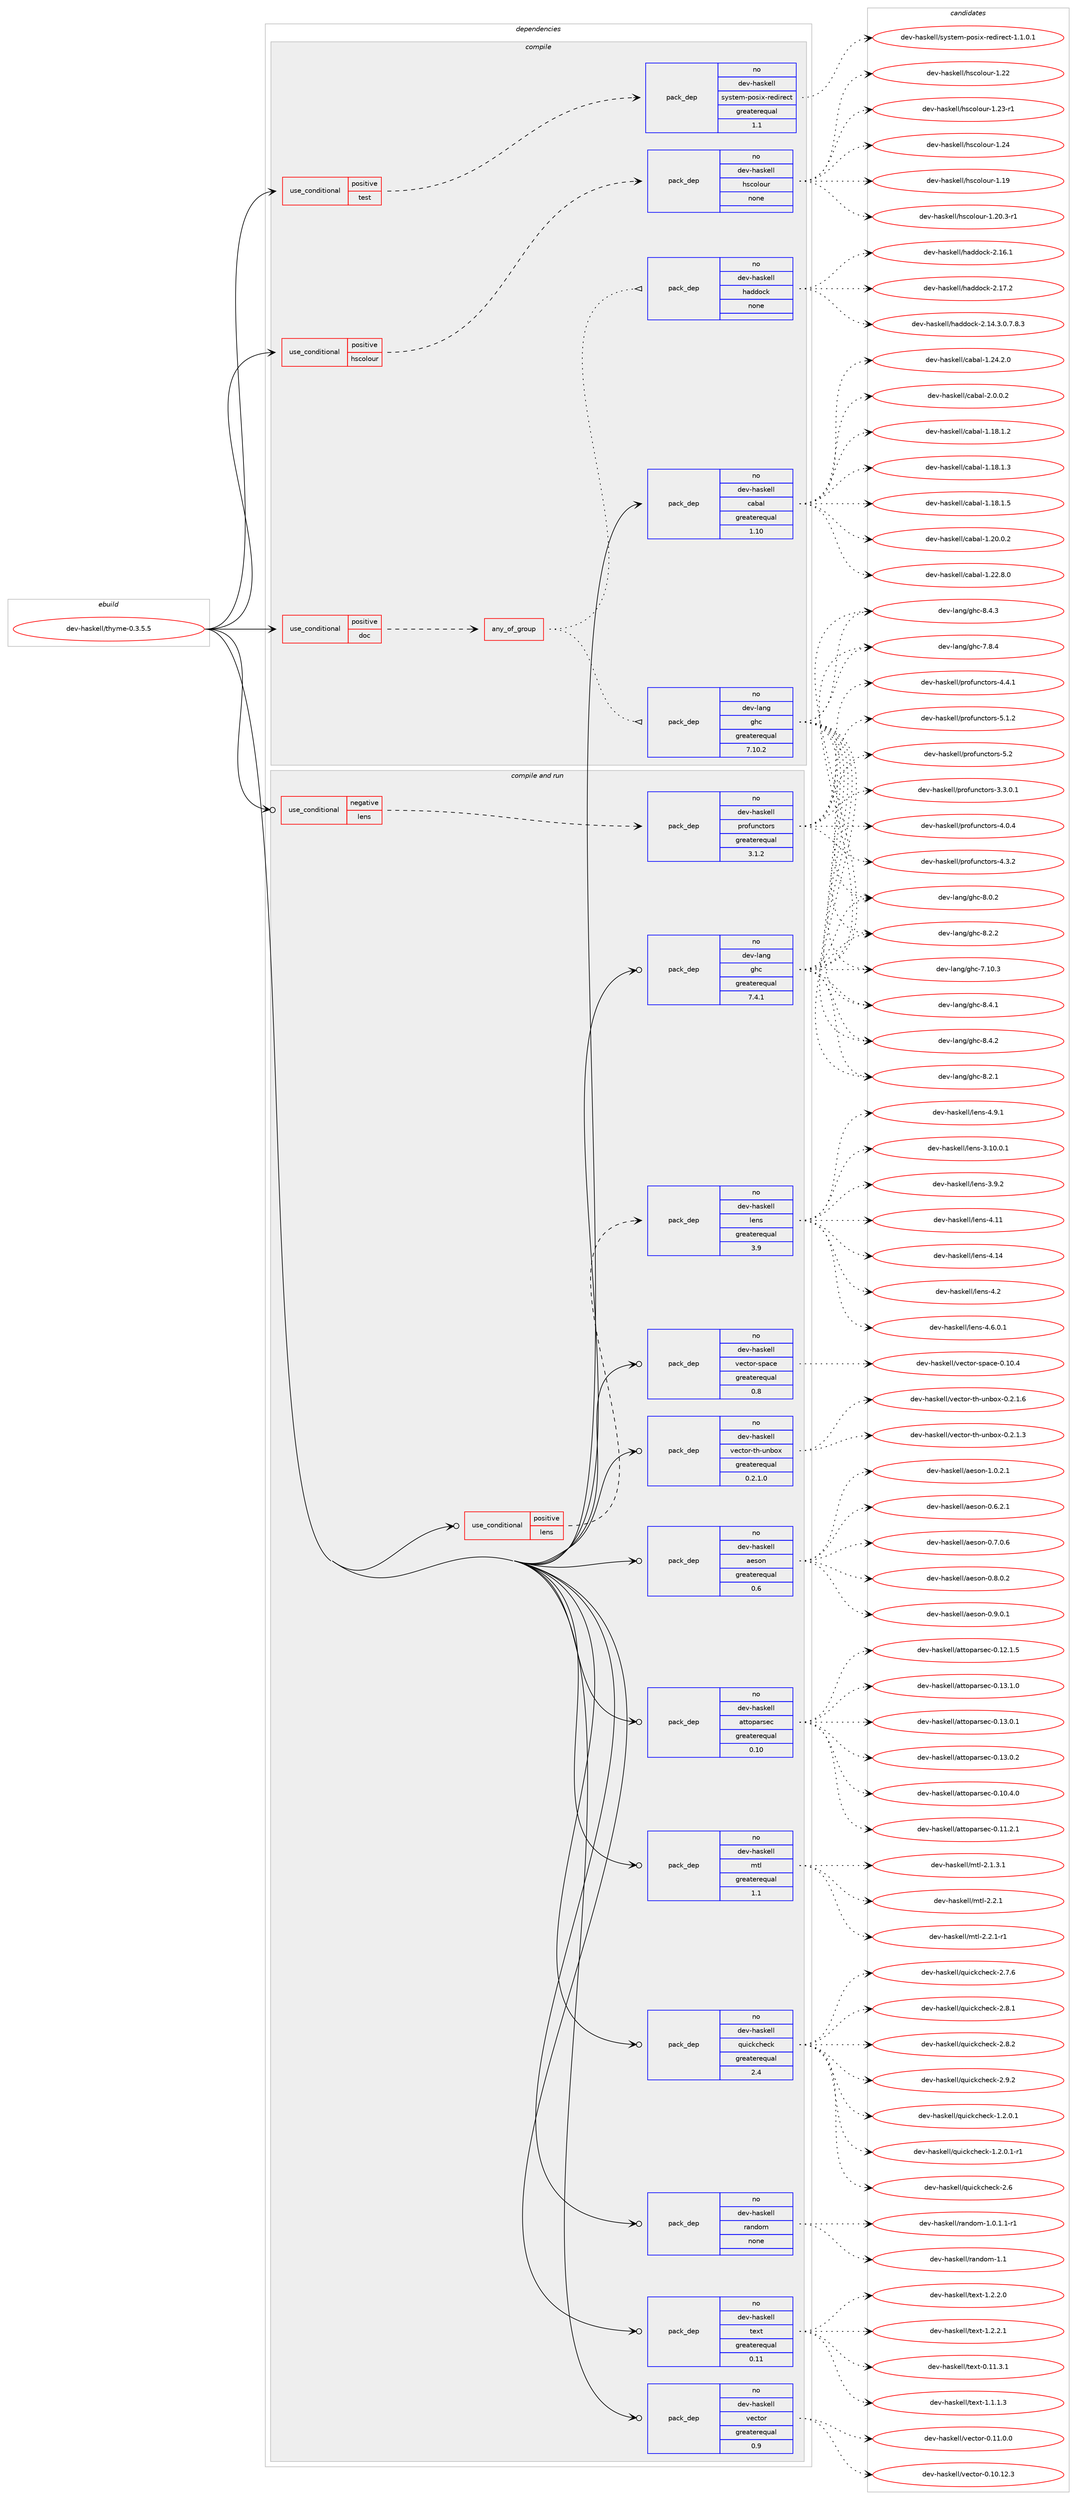 digraph prolog {

# *************
# Graph options
# *************

newrank=true;
concentrate=true;
compound=true;
graph [rankdir=LR,fontname=Helvetica,fontsize=10,ranksep=1.5];#, ranksep=2.5, nodesep=0.2];
edge  [arrowhead=vee];
node  [fontname=Helvetica,fontsize=10];

# **********
# The ebuild
# **********

subgraph cluster_leftcol {
color=gray;
rank=same;
label=<<i>ebuild</i>>;
id [label="dev-haskell/thyme-0.3.5.5", color=red, width=4, href="../dev-haskell/thyme-0.3.5.5.svg"];
}

# ****************
# The dependencies
# ****************

subgraph cluster_midcol {
color=gray;
label=<<i>dependencies</i>>;
subgraph cluster_compile {
fillcolor="#eeeeee";
style=filled;
label=<<i>compile</i>>;
subgraph cond361807 {
dependency1346161 [label=<<TABLE BORDER="0" CELLBORDER="1" CELLSPACING="0" CELLPADDING="4"><TR><TD ROWSPAN="3" CELLPADDING="10">use_conditional</TD></TR><TR><TD>positive</TD></TR><TR><TD>doc</TD></TR></TABLE>>, shape=none, color=red];
subgraph any21678 {
dependency1346162 [label=<<TABLE BORDER="0" CELLBORDER="1" CELLSPACING="0" CELLPADDING="4"><TR><TD CELLPADDING="10">any_of_group</TD></TR></TABLE>>, shape=none, color=red];subgraph pack962124 {
dependency1346163 [label=<<TABLE BORDER="0" CELLBORDER="1" CELLSPACING="0" CELLPADDING="4" WIDTH="220"><TR><TD ROWSPAN="6" CELLPADDING="30">pack_dep</TD></TR><TR><TD WIDTH="110">no</TD></TR><TR><TD>dev-haskell</TD></TR><TR><TD>haddock</TD></TR><TR><TD>none</TD></TR><TR><TD></TD></TR></TABLE>>, shape=none, color=blue];
}
dependency1346162:e -> dependency1346163:w [weight=20,style="dotted",arrowhead="oinv"];
subgraph pack962125 {
dependency1346164 [label=<<TABLE BORDER="0" CELLBORDER="1" CELLSPACING="0" CELLPADDING="4" WIDTH="220"><TR><TD ROWSPAN="6" CELLPADDING="30">pack_dep</TD></TR><TR><TD WIDTH="110">no</TD></TR><TR><TD>dev-lang</TD></TR><TR><TD>ghc</TD></TR><TR><TD>greaterequal</TD></TR><TR><TD>7.10.2</TD></TR></TABLE>>, shape=none, color=blue];
}
dependency1346162:e -> dependency1346164:w [weight=20,style="dotted",arrowhead="oinv"];
}
dependency1346161:e -> dependency1346162:w [weight=20,style="dashed",arrowhead="vee"];
}
id:e -> dependency1346161:w [weight=20,style="solid",arrowhead="vee"];
subgraph cond361808 {
dependency1346165 [label=<<TABLE BORDER="0" CELLBORDER="1" CELLSPACING="0" CELLPADDING="4"><TR><TD ROWSPAN="3" CELLPADDING="10">use_conditional</TD></TR><TR><TD>positive</TD></TR><TR><TD>hscolour</TD></TR></TABLE>>, shape=none, color=red];
subgraph pack962126 {
dependency1346166 [label=<<TABLE BORDER="0" CELLBORDER="1" CELLSPACING="0" CELLPADDING="4" WIDTH="220"><TR><TD ROWSPAN="6" CELLPADDING="30">pack_dep</TD></TR><TR><TD WIDTH="110">no</TD></TR><TR><TD>dev-haskell</TD></TR><TR><TD>hscolour</TD></TR><TR><TD>none</TD></TR><TR><TD></TD></TR></TABLE>>, shape=none, color=blue];
}
dependency1346165:e -> dependency1346166:w [weight=20,style="dashed",arrowhead="vee"];
}
id:e -> dependency1346165:w [weight=20,style="solid",arrowhead="vee"];
subgraph cond361809 {
dependency1346167 [label=<<TABLE BORDER="0" CELLBORDER="1" CELLSPACING="0" CELLPADDING="4"><TR><TD ROWSPAN="3" CELLPADDING="10">use_conditional</TD></TR><TR><TD>positive</TD></TR><TR><TD>test</TD></TR></TABLE>>, shape=none, color=red];
subgraph pack962127 {
dependency1346168 [label=<<TABLE BORDER="0" CELLBORDER="1" CELLSPACING="0" CELLPADDING="4" WIDTH="220"><TR><TD ROWSPAN="6" CELLPADDING="30">pack_dep</TD></TR><TR><TD WIDTH="110">no</TD></TR><TR><TD>dev-haskell</TD></TR><TR><TD>system-posix-redirect</TD></TR><TR><TD>greaterequal</TD></TR><TR><TD>1.1</TD></TR></TABLE>>, shape=none, color=blue];
}
dependency1346167:e -> dependency1346168:w [weight=20,style="dashed",arrowhead="vee"];
}
id:e -> dependency1346167:w [weight=20,style="solid",arrowhead="vee"];
subgraph pack962128 {
dependency1346169 [label=<<TABLE BORDER="0" CELLBORDER="1" CELLSPACING="0" CELLPADDING="4" WIDTH="220"><TR><TD ROWSPAN="6" CELLPADDING="30">pack_dep</TD></TR><TR><TD WIDTH="110">no</TD></TR><TR><TD>dev-haskell</TD></TR><TR><TD>cabal</TD></TR><TR><TD>greaterequal</TD></TR><TR><TD>1.10</TD></TR></TABLE>>, shape=none, color=blue];
}
id:e -> dependency1346169:w [weight=20,style="solid",arrowhead="vee"];
}
subgraph cluster_compileandrun {
fillcolor="#eeeeee";
style=filled;
label=<<i>compile and run</i>>;
subgraph cond361810 {
dependency1346170 [label=<<TABLE BORDER="0" CELLBORDER="1" CELLSPACING="0" CELLPADDING="4"><TR><TD ROWSPAN="3" CELLPADDING="10">use_conditional</TD></TR><TR><TD>negative</TD></TR><TR><TD>lens</TD></TR></TABLE>>, shape=none, color=red];
subgraph pack962129 {
dependency1346171 [label=<<TABLE BORDER="0" CELLBORDER="1" CELLSPACING="0" CELLPADDING="4" WIDTH="220"><TR><TD ROWSPAN="6" CELLPADDING="30">pack_dep</TD></TR><TR><TD WIDTH="110">no</TD></TR><TR><TD>dev-haskell</TD></TR><TR><TD>profunctors</TD></TR><TR><TD>greaterequal</TD></TR><TR><TD>3.1.2</TD></TR></TABLE>>, shape=none, color=blue];
}
dependency1346170:e -> dependency1346171:w [weight=20,style="dashed",arrowhead="vee"];
}
id:e -> dependency1346170:w [weight=20,style="solid",arrowhead="odotvee"];
subgraph cond361811 {
dependency1346172 [label=<<TABLE BORDER="0" CELLBORDER="1" CELLSPACING="0" CELLPADDING="4"><TR><TD ROWSPAN="3" CELLPADDING="10">use_conditional</TD></TR><TR><TD>positive</TD></TR><TR><TD>lens</TD></TR></TABLE>>, shape=none, color=red];
subgraph pack962130 {
dependency1346173 [label=<<TABLE BORDER="0" CELLBORDER="1" CELLSPACING="0" CELLPADDING="4" WIDTH="220"><TR><TD ROWSPAN="6" CELLPADDING="30">pack_dep</TD></TR><TR><TD WIDTH="110">no</TD></TR><TR><TD>dev-haskell</TD></TR><TR><TD>lens</TD></TR><TR><TD>greaterequal</TD></TR><TR><TD>3.9</TD></TR></TABLE>>, shape=none, color=blue];
}
dependency1346172:e -> dependency1346173:w [weight=20,style="dashed",arrowhead="vee"];
}
id:e -> dependency1346172:w [weight=20,style="solid",arrowhead="odotvee"];
subgraph pack962131 {
dependency1346174 [label=<<TABLE BORDER="0" CELLBORDER="1" CELLSPACING="0" CELLPADDING="4" WIDTH="220"><TR><TD ROWSPAN="6" CELLPADDING="30">pack_dep</TD></TR><TR><TD WIDTH="110">no</TD></TR><TR><TD>dev-haskell</TD></TR><TR><TD>aeson</TD></TR><TR><TD>greaterequal</TD></TR><TR><TD>0.6</TD></TR></TABLE>>, shape=none, color=blue];
}
id:e -> dependency1346174:w [weight=20,style="solid",arrowhead="odotvee"];
subgraph pack962132 {
dependency1346175 [label=<<TABLE BORDER="0" CELLBORDER="1" CELLSPACING="0" CELLPADDING="4" WIDTH="220"><TR><TD ROWSPAN="6" CELLPADDING="30">pack_dep</TD></TR><TR><TD WIDTH="110">no</TD></TR><TR><TD>dev-haskell</TD></TR><TR><TD>attoparsec</TD></TR><TR><TD>greaterequal</TD></TR><TR><TD>0.10</TD></TR></TABLE>>, shape=none, color=blue];
}
id:e -> dependency1346175:w [weight=20,style="solid",arrowhead="odotvee"];
subgraph pack962133 {
dependency1346176 [label=<<TABLE BORDER="0" CELLBORDER="1" CELLSPACING="0" CELLPADDING="4" WIDTH="220"><TR><TD ROWSPAN="6" CELLPADDING="30">pack_dep</TD></TR><TR><TD WIDTH="110">no</TD></TR><TR><TD>dev-haskell</TD></TR><TR><TD>mtl</TD></TR><TR><TD>greaterequal</TD></TR><TR><TD>1.1</TD></TR></TABLE>>, shape=none, color=blue];
}
id:e -> dependency1346176:w [weight=20,style="solid",arrowhead="odotvee"];
subgraph pack962134 {
dependency1346177 [label=<<TABLE BORDER="0" CELLBORDER="1" CELLSPACING="0" CELLPADDING="4" WIDTH="220"><TR><TD ROWSPAN="6" CELLPADDING="30">pack_dep</TD></TR><TR><TD WIDTH="110">no</TD></TR><TR><TD>dev-haskell</TD></TR><TR><TD>quickcheck</TD></TR><TR><TD>greaterequal</TD></TR><TR><TD>2.4</TD></TR></TABLE>>, shape=none, color=blue];
}
id:e -> dependency1346177:w [weight=20,style="solid",arrowhead="odotvee"];
subgraph pack962135 {
dependency1346178 [label=<<TABLE BORDER="0" CELLBORDER="1" CELLSPACING="0" CELLPADDING="4" WIDTH="220"><TR><TD ROWSPAN="6" CELLPADDING="30">pack_dep</TD></TR><TR><TD WIDTH="110">no</TD></TR><TR><TD>dev-haskell</TD></TR><TR><TD>random</TD></TR><TR><TD>none</TD></TR><TR><TD></TD></TR></TABLE>>, shape=none, color=blue];
}
id:e -> dependency1346178:w [weight=20,style="solid",arrowhead="odotvee"];
subgraph pack962136 {
dependency1346179 [label=<<TABLE BORDER="0" CELLBORDER="1" CELLSPACING="0" CELLPADDING="4" WIDTH="220"><TR><TD ROWSPAN="6" CELLPADDING="30">pack_dep</TD></TR><TR><TD WIDTH="110">no</TD></TR><TR><TD>dev-haskell</TD></TR><TR><TD>text</TD></TR><TR><TD>greaterequal</TD></TR><TR><TD>0.11</TD></TR></TABLE>>, shape=none, color=blue];
}
id:e -> dependency1346179:w [weight=20,style="solid",arrowhead="odotvee"];
subgraph pack962137 {
dependency1346180 [label=<<TABLE BORDER="0" CELLBORDER="1" CELLSPACING="0" CELLPADDING="4" WIDTH="220"><TR><TD ROWSPAN="6" CELLPADDING="30">pack_dep</TD></TR><TR><TD WIDTH="110">no</TD></TR><TR><TD>dev-haskell</TD></TR><TR><TD>vector</TD></TR><TR><TD>greaterequal</TD></TR><TR><TD>0.9</TD></TR></TABLE>>, shape=none, color=blue];
}
id:e -> dependency1346180:w [weight=20,style="solid",arrowhead="odotvee"];
subgraph pack962138 {
dependency1346181 [label=<<TABLE BORDER="0" CELLBORDER="1" CELLSPACING="0" CELLPADDING="4" WIDTH="220"><TR><TD ROWSPAN="6" CELLPADDING="30">pack_dep</TD></TR><TR><TD WIDTH="110">no</TD></TR><TR><TD>dev-haskell</TD></TR><TR><TD>vector-space</TD></TR><TR><TD>greaterequal</TD></TR><TR><TD>0.8</TD></TR></TABLE>>, shape=none, color=blue];
}
id:e -> dependency1346181:w [weight=20,style="solid",arrowhead="odotvee"];
subgraph pack962139 {
dependency1346182 [label=<<TABLE BORDER="0" CELLBORDER="1" CELLSPACING="0" CELLPADDING="4" WIDTH="220"><TR><TD ROWSPAN="6" CELLPADDING="30">pack_dep</TD></TR><TR><TD WIDTH="110">no</TD></TR><TR><TD>dev-haskell</TD></TR><TR><TD>vector-th-unbox</TD></TR><TR><TD>greaterequal</TD></TR><TR><TD>0.2.1.0</TD></TR></TABLE>>, shape=none, color=blue];
}
id:e -> dependency1346182:w [weight=20,style="solid",arrowhead="odotvee"];
subgraph pack962140 {
dependency1346183 [label=<<TABLE BORDER="0" CELLBORDER="1" CELLSPACING="0" CELLPADDING="4" WIDTH="220"><TR><TD ROWSPAN="6" CELLPADDING="30">pack_dep</TD></TR><TR><TD WIDTH="110">no</TD></TR><TR><TD>dev-lang</TD></TR><TR><TD>ghc</TD></TR><TR><TD>greaterequal</TD></TR><TR><TD>7.4.1</TD></TR></TABLE>>, shape=none, color=blue];
}
id:e -> dependency1346183:w [weight=20,style="solid",arrowhead="odotvee"];
}
subgraph cluster_run {
fillcolor="#eeeeee";
style=filled;
label=<<i>run</i>>;
}
}

# **************
# The candidates
# **************

subgraph cluster_choices {
rank=same;
color=gray;
label=<<i>candidates</i>>;

subgraph choice962124 {
color=black;
nodesep=1;
choice1001011184510497115107101108108471049710010011199107455046495246514648465546564651 [label="dev-haskell/haddock-2.14.3.0.7.8.3", color=red, width=4,href="../dev-haskell/haddock-2.14.3.0.7.8.3.svg"];
choice100101118451049711510710110810847104971001001119910745504649544649 [label="dev-haskell/haddock-2.16.1", color=red, width=4,href="../dev-haskell/haddock-2.16.1.svg"];
choice100101118451049711510710110810847104971001001119910745504649554650 [label="dev-haskell/haddock-2.17.2", color=red, width=4,href="../dev-haskell/haddock-2.17.2.svg"];
dependency1346163:e -> choice1001011184510497115107101108108471049710010011199107455046495246514648465546564651:w [style=dotted,weight="100"];
dependency1346163:e -> choice100101118451049711510710110810847104971001001119910745504649544649:w [style=dotted,weight="100"];
dependency1346163:e -> choice100101118451049711510710110810847104971001001119910745504649554650:w [style=dotted,weight="100"];
}
subgraph choice962125 {
color=black;
nodesep=1;
choice1001011184510897110103471031049945554649484651 [label="dev-lang/ghc-7.10.3", color=red, width=4,href="../dev-lang/ghc-7.10.3.svg"];
choice10010111845108971101034710310499455546564652 [label="dev-lang/ghc-7.8.4", color=red, width=4,href="../dev-lang/ghc-7.8.4.svg"];
choice10010111845108971101034710310499455646484650 [label="dev-lang/ghc-8.0.2", color=red, width=4,href="../dev-lang/ghc-8.0.2.svg"];
choice10010111845108971101034710310499455646504649 [label="dev-lang/ghc-8.2.1", color=red, width=4,href="../dev-lang/ghc-8.2.1.svg"];
choice10010111845108971101034710310499455646504650 [label="dev-lang/ghc-8.2.2", color=red, width=4,href="../dev-lang/ghc-8.2.2.svg"];
choice10010111845108971101034710310499455646524649 [label="dev-lang/ghc-8.4.1", color=red, width=4,href="../dev-lang/ghc-8.4.1.svg"];
choice10010111845108971101034710310499455646524650 [label="dev-lang/ghc-8.4.2", color=red, width=4,href="../dev-lang/ghc-8.4.2.svg"];
choice10010111845108971101034710310499455646524651 [label="dev-lang/ghc-8.4.3", color=red, width=4,href="../dev-lang/ghc-8.4.3.svg"];
dependency1346164:e -> choice1001011184510897110103471031049945554649484651:w [style=dotted,weight="100"];
dependency1346164:e -> choice10010111845108971101034710310499455546564652:w [style=dotted,weight="100"];
dependency1346164:e -> choice10010111845108971101034710310499455646484650:w [style=dotted,weight="100"];
dependency1346164:e -> choice10010111845108971101034710310499455646504649:w [style=dotted,weight="100"];
dependency1346164:e -> choice10010111845108971101034710310499455646504650:w [style=dotted,weight="100"];
dependency1346164:e -> choice10010111845108971101034710310499455646524649:w [style=dotted,weight="100"];
dependency1346164:e -> choice10010111845108971101034710310499455646524650:w [style=dotted,weight="100"];
dependency1346164:e -> choice10010111845108971101034710310499455646524651:w [style=dotted,weight="100"];
}
subgraph choice962126 {
color=black;
nodesep=1;
choice100101118451049711510710110810847104115991111081111171144549464957 [label="dev-haskell/hscolour-1.19", color=red, width=4,href="../dev-haskell/hscolour-1.19.svg"];
choice10010111845104971151071011081084710411599111108111117114454946504846514511449 [label="dev-haskell/hscolour-1.20.3-r1", color=red, width=4,href="../dev-haskell/hscolour-1.20.3-r1.svg"];
choice100101118451049711510710110810847104115991111081111171144549465050 [label="dev-haskell/hscolour-1.22", color=red, width=4,href="../dev-haskell/hscolour-1.22.svg"];
choice1001011184510497115107101108108471041159911110811111711445494650514511449 [label="dev-haskell/hscolour-1.23-r1", color=red, width=4,href="../dev-haskell/hscolour-1.23-r1.svg"];
choice100101118451049711510710110810847104115991111081111171144549465052 [label="dev-haskell/hscolour-1.24", color=red, width=4,href="../dev-haskell/hscolour-1.24.svg"];
dependency1346166:e -> choice100101118451049711510710110810847104115991111081111171144549464957:w [style=dotted,weight="100"];
dependency1346166:e -> choice10010111845104971151071011081084710411599111108111117114454946504846514511449:w [style=dotted,weight="100"];
dependency1346166:e -> choice100101118451049711510710110810847104115991111081111171144549465050:w [style=dotted,weight="100"];
dependency1346166:e -> choice1001011184510497115107101108108471041159911110811111711445494650514511449:w [style=dotted,weight="100"];
dependency1346166:e -> choice100101118451049711510710110810847104115991111081111171144549465052:w [style=dotted,weight="100"];
}
subgraph choice962127 {
color=black;
nodesep=1;
choice1001011184510497115107101108108471151211151161011094511211111510512045114101100105114101991164549464946484649 [label="dev-haskell/system-posix-redirect-1.1.0.1", color=red, width=4,href="../dev-haskell/system-posix-redirect-1.1.0.1.svg"];
dependency1346168:e -> choice1001011184510497115107101108108471151211151161011094511211111510512045114101100105114101991164549464946484649:w [style=dotted,weight="100"];
}
subgraph choice962128 {
color=black;
nodesep=1;
choice10010111845104971151071011081084799979897108454946495646494650 [label="dev-haskell/cabal-1.18.1.2", color=red, width=4,href="../dev-haskell/cabal-1.18.1.2.svg"];
choice10010111845104971151071011081084799979897108454946495646494651 [label="dev-haskell/cabal-1.18.1.3", color=red, width=4,href="../dev-haskell/cabal-1.18.1.3.svg"];
choice10010111845104971151071011081084799979897108454946495646494653 [label="dev-haskell/cabal-1.18.1.5", color=red, width=4,href="../dev-haskell/cabal-1.18.1.5.svg"];
choice10010111845104971151071011081084799979897108454946504846484650 [label="dev-haskell/cabal-1.20.0.2", color=red, width=4,href="../dev-haskell/cabal-1.20.0.2.svg"];
choice10010111845104971151071011081084799979897108454946505046564648 [label="dev-haskell/cabal-1.22.8.0", color=red, width=4,href="../dev-haskell/cabal-1.22.8.0.svg"];
choice10010111845104971151071011081084799979897108454946505246504648 [label="dev-haskell/cabal-1.24.2.0", color=red, width=4,href="../dev-haskell/cabal-1.24.2.0.svg"];
choice100101118451049711510710110810847999798971084550464846484650 [label="dev-haskell/cabal-2.0.0.2", color=red, width=4,href="../dev-haskell/cabal-2.0.0.2.svg"];
dependency1346169:e -> choice10010111845104971151071011081084799979897108454946495646494650:w [style=dotted,weight="100"];
dependency1346169:e -> choice10010111845104971151071011081084799979897108454946495646494651:w [style=dotted,weight="100"];
dependency1346169:e -> choice10010111845104971151071011081084799979897108454946495646494653:w [style=dotted,weight="100"];
dependency1346169:e -> choice10010111845104971151071011081084799979897108454946504846484650:w [style=dotted,weight="100"];
dependency1346169:e -> choice10010111845104971151071011081084799979897108454946505046564648:w [style=dotted,weight="100"];
dependency1346169:e -> choice10010111845104971151071011081084799979897108454946505246504648:w [style=dotted,weight="100"];
dependency1346169:e -> choice100101118451049711510710110810847999798971084550464846484650:w [style=dotted,weight="100"];
}
subgraph choice962129 {
color=black;
nodesep=1;
choice100101118451049711510710110810847112114111102117110991161111141154551465146484649 [label="dev-haskell/profunctors-3.3.0.1", color=red, width=4,href="../dev-haskell/profunctors-3.3.0.1.svg"];
choice10010111845104971151071011081084711211411110211711099116111114115455246484652 [label="dev-haskell/profunctors-4.0.4", color=red, width=4,href="../dev-haskell/profunctors-4.0.4.svg"];
choice10010111845104971151071011081084711211411110211711099116111114115455246514650 [label="dev-haskell/profunctors-4.3.2", color=red, width=4,href="../dev-haskell/profunctors-4.3.2.svg"];
choice10010111845104971151071011081084711211411110211711099116111114115455246524649 [label="dev-haskell/profunctors-4.4.1", color=red, width=4,href="../dev-haskell/profunctors-4.4.1.svg"];
choice10010111845104971151071011081084711211411110211711099116111114115455346494650 [label="dev-haskell/profunctors-5.1.2", color=red, width=4,href="../dev-haskell/profunctors-5.1.2.svg"];
choice1001011184510497115107101108108471121141111021171109911611111411545534650 [label="dev-haskell/profunctors-5.2", color=red, width=4,href="../dev-haskell/profunctors-5.2.svg"];
dependency1346171:e -> choice100101118451049711510710110810847112114111102117110991161111141154551465146484649:w [style=dotted,weight="100"];
dependency1346171:e -> choice10010111845104971151071011081084711211411110211711099116111114115455246484652:w [style=dotted,weight="100"];
dependency1346171:e -> choice10010111845104971151071011081084711211411110211711099116111114115455246514650:w [style=dotted,weight="100"];
dependency1346171:e -> choice10010111845104971151071011081084711211411110211711099116111114115455246524649:w [style=dotted,weight="100"];
dependency1346171:e -> choice10010111845104971151071011081084711211411110211711099116111114115455346494650:w [style=dotted,weight="100"];
dependency1346171:e -> choice1001011184510497115107101108108471121141111021171109911611111411545534650:w [style=dotted,weight="100"];
}
subgraph choice962130 {
color=black;
nodesep=1;
choice100101118451049711510710110810847108101110115455146494846484649 [label="dev-haskell/lens-3.10.0.1", color=red, width=4,href="../dev-haskell/lens-3.10.0.1.svg"];
choice100101118451049711510710110810847108101110115455146574650 [label="dev-haskell/lens-3.9.2", color=red, width=4,href="../dev-haskell/lens-3.9.2.svg"];
choice1001011184510497115107101108108471081011101154552464949 [label="dev-haskell/lens-4.11", color=red, width=4,href="../dev-haskell/lens-4.11.svg"];
choice1001011184510497115107101108108471081011101154552464952 [label="dev-haskell/lens-4.14", color=red, width=4,href="../dev-haskell/lens-4.14.svg"];
choice10010111845104971151071011081084710810111011545524650 [label="dev-haskell/lens-4.2", color=red, width=4,href="../dev-haskell/lens-4.2.svg"];
choice1001011184510497115107101108108471081011101154552465446484649 [label="dev-haskell/lens-4.6.0.1", color=red, width=4,href="../dev-haskell/lens-4.6.0.1.svg"];
choice100101118451049711510710110810847108101110115455246574649 [label="dev-haskell/lens-4.9.1", color=red, width=4,href="../dev-haskell/lens-4.9.1.svg"];
dependency1346173:e -> choice100101118451049711510710110810847108101110115455146494846484649:w [style=dotted,weight="100"];
dependency1346173:e -> choice100101118451049711510710110810847108101110115455146574650:w [style=dotted,weight="100"];
dependency1346173:e -> choice1001011184510497115107101108108471081011101154552464949:w [style=dotted,weight="100"];
dependency1346173:e -> choice1001011184510497115107101108108471081011101154552464952:w [style=dotted,weight="100"];
dependency1346173:e -> choice10010111845104971151071011081084710810111011545524650:w [style=dotted,weight="100"];
dependency1346173:e -> choice1001011184510497115107101108108471081011101154552465446484649:w [style=dotted,weight="100"];
dependency1346173:e -> choice100101118451049711510710110810847108101110115455246574649:w [style=dotted,weight="100"];
}
subgraph choice962131 {
color=black;
nodesep=1;
choice100101118451049711510710110810847971011151111104548465446504649 [label="dev-haskell/aeson-0.6.2.1", color=red, width=4,href="../dev-haskell/aeson-0.6.2.1.svg"];
choice100101118451049711510710110810847971011151111104548465546484654 [label="dev-haskell/aeson-0.7.0.6", color=red, width=4,href="../dev-haskell/aeson-0.7.0.6.svg"];
choice100101118451049711510710110810847971011151111104548465646484650 [label="dev-haskell/aeson-0.8.0.2", color=red, width=4,href="../dev-haskell/aeson-0.8.0.2.svg"];
choice100101118451049711510710110810847971011151111104548465746484649 [label="dev-haskell/aeson-0.9.0.1", color=red, width=4,href="../dev-haskell/aeson-0.9.0.1.svg"];
choice100101118451049711510710110810847971011151111104549464846504649 [label="dev-haskell/aeson-1.0.2.1", color=red, width=4,href="../dev-haskell/aeson-1.0.2.1.svg"];
dependency1346174:e -> choice100101118451049711510710110810847971011151111104548465446504649:w [style=dotted,weight="100"];
dependency1346174:e -> choice100101118451049711510710110810847971011151111104548465546484654:w [style=dotted,weight="100"];
dependency1346174:e -> choice100101118451049711510710110810847971011151111104548465646484650:w [style=dotted,weight="100"];
dependency1346174:e -> choice100101118451049711510710110810847971011151111104548465746484649:w [style=dotted,weight="100"];
dependency1346174:e -> choice100101118451049711510710110810847971011151111104549464846504649:w [style=dotted,weight="100"];
}
subgraph choice962132 {
color=black;
nodesep=1;
choice100101118451049711510710110810847971161161111129711411510199454846494846524648 [label="dev-haskell/attoparsec-0.10.4.0", color=red, width=4,href="../dev-haskell/attoparsec-0.10.4.0.svg"];
choice100101118451049711510710110810847971161161111129711411510199454846494946504649 [label="dev-haskell/attoparsec-0.11.2.1", color=red, width=4,href="../dev-haskell/attoparsec-0.11.2.1.svg"];
choice100101118451049711510710110810847971161161111129711411510199454846495046494653 [label="dev-haskell/attoparsec-0.12.1.5", color=red, width=4,href="../dev-haskell/attoparsec-0.12.1.5.svg"];
choice100101118451049711510710110810847971161161111129711411510199454846495146484649 [label="dev-haskell/attoparsec-0.13.0.1", color=red, width=4,href="../dev-haskell/attoparsec-0.13.0.1.svg"];
choice100101118451049711510710110810847971161161111129711411510199454846495146484650 [label="dev-haskell/attoparsec-0.13.0.2", color=red, width=4,href="../dev-haskell/attoparsec-0.13.0.2.svg"];
choice100101118451049711510710110810847971161161111129711411510199454846495146494648 [label="dev-haskell/attoparsec-0.13.1.0", color=red, width=4,href="../dev-haskell/attoparsec-0.13.1.0.svg"];
dependency1346175:e -> choice100101118451049711510710110810847971161161111129711411510199454846494846524648:w [style=dotted,weight="100"];
dependency1346175:e -> choice100101118451049711510710110810847971161161111129711411510199454846494946504649:w [style=dotted,weight="100"];
dependency1346175:e -> choice100101118451049711510710110810847971161161111129711411510199454846495046494653:w [style=dotted,weight="100"];
dependency1346175:e -> choice100101118451049711510710110810847971161161111129711411510199454846495146484649:w [style=dotted,weight="100"];
dependency1346175:e -> choice100101118451049711510710110810847971161161111129711411510199454846495146484650:w [style=dotted,weight="100"];
dependency1346175:e -> choice100101118451049711510710110810847971161161111129711411510199454846495146494648:w [style=dotted,weight="100"];
}
subgraph choice962133 {
color=black;
nodesep=1;
choice1001011184510497115107101108108471091161084550464946514649 [label="dev-haskell/mtl-2.1.3.1", color=red, width=4,href="../dev-haskell/mtl-2.1.3.1.svg"];
choice100101118451049711510710110810847109116108455046504649 [label="dev-haskell/mtl-2.2.1", color=red, width=4,href="../dev-haskell/mtl-2.2.1.svg"];
choice1001011184510497115107101108108471091161084550465046494511449 [label="dev-haskell/mtl-2.2.1-r1", color=red, width=4,href="../dev-haskell/mtl-2.2.1-r1.svg"];
dependency1346176:e -> choice1001011184510497115107101108108471091161084550464946514649:w [style=dotted,weight="100"];
dependency1346176:e -> choice100101118451049711510710110810847109116108455046504649:w [style=dotted,weight="100"];
dependency1346176:e -> choice1001011184510497115107101108108471091161084550465046494511449:w [style=dotted,weight="100"];
}
subgraph choice962134 {
color=black;
nodesep=1;
choice1001011184510497115107101108108471131171059910799104101991074549465046484649 [label="dev-haskell/quickcheck-1.2.0.1", color=red, width=4,href="../dev-haskell/quickcheck-1.2.0.1.svg"];
choice10010111845104971151071011081084711311710599107991041019910745494650464846494511449 [label="dev-haskell/quickcheck-1.2.0.1-r1", color=red, width=4,href="../dev-haskell/quickcheck-1.2.0.1-r1.svg"];
choice10010111845104971151071011081084711311710599107991041019910745504654 [label="dev-haskell/quickcheck-2.6", color=red, width=4,href="../dev-haskell/quickcheck-2.6.svg"];
choice100101118451049711510710110810847113117105991079910410199107455046554654 [label="dev-haskell/quickcheck-2.7.6", color=red, width=4,href="../dev-haskell/quickcheck-2.7.6.svg"];
choice100101118451049711510710110810847113117105991079910410199107455046564649 [label="dev-haskell/quickcheck-2.8.1", color=red, width=4,href="../dev-haskell/quickcheck-2.8.1.svg"];
choice100101118451049711510710110810847113117105991079910410199107455046564650 [label="dev-haskell/quickcheck-2.8.2", color=red, width=4,href="../dev-haskell/quickcheck-2.8.2.svg"];
choice100101118451049711510710110810847113117105991079910410199107455046574650 [label="dev-haskell/quickcheck-2.9.2", color=red, width=4,href="../dev-haskell/quickcheck-2.9.2.svg"];
dependency1346177:e -> choice1001011184510497115107101108108471131171059910799104101991074549465046484649:w [style=dotted,weight="100"];
dependency1346177:e -> choice10010111845104971151071011081084711311710599107991041019910745494650464846494511449:w [style=dotted,weight="100"];
dependency1346177:e -> choice10010111845104971151071011081084711311710599107991041019910745504654:w [style=dotted,weight="100"];
dependency1346177:e -> choice100101118451049711510710110810847113117105991079910410199107455046554654:w [style=dotted,weight="100"];
dependency1346177:e -> choice100101118451049711510710110810847113117105991079910410199107455046564649:w [style=dotted,weight="100"];
dependency1346177:e -> choice100101118451049711510710110810847113117105991079910410199107455046564650:w [style=dotted,weight="100"];
dependency1346177:e -> choice100101118451049711510710110810847113117105991079910410199107455046574650:w [style=dotted,weight="100"];
}
subgraph choice962135 {
color=black;
nodesep=1;
choice1001011184510497115107101108108471149711010011110945494648464946494511449 [label="dev-haskell/random-1.0.1.1-r1", color=red, width=4,href="../dev-haskell/random-1.0.1.1-r1.svg"];
choice1001011184510497115107101108108471149711010011110945494649 [label="dev-haskell/random-1.1", color=red, width=4,href="../dev-haskell/random-1.1.svg"];
dependency1346178:e -> choice1001011184510497115107101108108471149711010011110945494648464946494511449:w [style=dotted,weight="100"];
dependency1346178:e -> choice1001011184510497115107101108108471149711010011110945494649:w [style=dotted,weight="100"];
}
subgraph choice962136 {
color=black;
nodesep=1;
choice100101118451049711510710110810847116101120116454846494946514649 [label="dev-haskell/text-0.11.3.1", color=red, width=4,href="../dev-haskell/text-0.11.3.1.svg"];
choice1001011184510497115107101108108471161011201164549464946494651 [label="dev-haskell/text-1.1.1.3", color=red, width=4,href="../dev-haskell/text-1.1.1.3.svg"];
choice1001011184510497115107101108108471161011201164549465046504648 [label="dev-haskell/text-1.2.2.0", color=red, width=4,href="../dev-haskell/text-1.2.2.0.svg"];
choice1001011184510497115107101108108471161011201164549465046504649 [label="dev-haskell/text-1.2.2.1", color=red, width=4,href="../dev-haskell/text-1.2.2.1.svg"];
dependency1346179:e -> choice100101118451049711510710110810847116101120116454846494946514649:w [style=dotted,weight="100"];
dependency1346179:e -> choice1001011184510497115107101108108471161011201164549464946494651:w [style=dotted,weight="100"];
dependency1346179:e -> choice1001011184510497115107101108108471161011201164549465046504648:w [style=dotted,weight="100"];
dependency1346179:e -> choice1001011184510497115107101108108471161011201164549465046504649:w [style=dotted,weight="100"];
}
subgraph choice962137 {
color=black;
nodesep=1;
choice1001011184510497115107101108108471181019911611111445484649484649504651 [label="dev-haskell/vector-0.10.12.3", color=red, width=4,href="../dev-haskell/vector-0.10.12.3.svg"];
choice10010111845104971151071011081084711810199116111114454846494946484648 [label="dev-haskell/vector-0.11.0.0", color=red, width=4,href="../dev-haskell/vector-0.11.0.0.svg"];
dependency1346180:e -> choice1001011184510497115107101108108471181019911611111445484649484649504651:w [style=dotted,weight="100"];
dependency1346180:e -> choice10010111845104971151071011081084711810199116111114454846494946484648:w [style=dotted,weight="100"];
}
subgraph choice962138 {
color=black;
nodesep=1;
choice1001011184510497115107101108108471181019911611111445115112979910145484649484652 [label="dev-haskell/vector-space-0.10.4", color=red, width=4,href="../dev-haskell/vector-space-0.10.4.svg"];
dependency1346181:e -> choice1001011184510497115107101108108471181019911611111445115112979910145484649484652:w [style=dotted,weight="100"];
}
subgraph choice962139 {
color=black;
nodesep=1;
choice100101118451049711510710110810847118101991161111144511610445117110981111204548465046494651 [label="dev-haskell/vector-th-unbox-0.2.1.3", color=red, width=4,href="../dev-haskell/vector-th-unbox-0.2.1.3.svg"];
choice100101118451049711510710110810847118101991161111144511610445117110981111204548465046494654 [label="dev-haskell/vector-th-unbox-0.2.1.6", color=red, width=4,href="../dev-haskell/vector-th-unbox-0.2.1.6.svg"];
dependency1346182:e -> choice100101118451049711510710110810847118101991161111144511610445117110981111204548465046494651:w [style=dotted,weight="100"];
dependency1346182:e -> choice100101118451049711510710110810847118101991161111144511610445117110981111204548465046494654:w [style=dotted,weight="100"];
}
subgraph choice962140 {
color=black;
nodesep=1;
choice1001011184510897110103471031049945554649484651 [label="dev-lang/ghc-7.10.3", color=red, width=4,href="../dev-lang/ghc-7.10.3.svg"];
choice10010111845108971101034710310499455546564652 [label="dev-lang/ghc-7.8.4", color=red, width=4,href="../dev-lang/ghc-7.8.4.svg"];
choice10010111845108971101034710310499455646484650 [label="dev-lang/ghc-8.0.2", color=red, width=4,href="../dev-lang/ghc-8.0.2.svg"];
choice10010111845108971101034710310499455646504649 [label="dev-lang/ghc-8.2.1", color=red, width=4,href="../dev-lang/ghc-8.2.1.svg"];
choice10010111845108971101034710310499455646504650 [label="dev-lang/ghc-8.2.2", color=red, width=4,href="../dev-lang/ghc-8.2.2.svg"];
choice10010111845108971101034710310499455646524649 [label="dev-lang/ghc-8.4.1", color=red, width=4,href="../dev-lang/ghc-8.4.1.svg"];
choice10010111845108971101034710310499455646524650 [label="dev-lang/ghc-8.4.2", color=red, width=4,href="../dev-lang/ghc-8.4.2.svg"];
choice10010111845108971101034710310499455646524651 [label="dev-lang/ghc-8.4.3", color=red, width=4,href="../dev-lang/ghc-8.4.3.svg"];
dependency1346183:e -> choice1001011184510897110103471031049945554649484651:w [style=dotted,weight="100"];
dependency1346183:e -> choice10010111845108971101034710310499455546564652:w [style=dotted,weight="100"];
dependency1346183:e -> choice10010111845108971101034710310499455646484650:w [style=dotted,weight="100"];
dependency1346183:e -> choice10010111845108971101034710310499455646504649:w [style=dotted,weight="100"];
dependency1346183:e -> choice10010111845108971101034710310499455646504650:w [style=dotted,weight="100"];
dependency1346183:e -> choice10010111845108971101034710310499455646524649:w [style=dotted,weight="100"];
dependency1346183:e -> choice10010111845108971101034710310499455646524650:w [style=dotted,weight="100"];
dependency1346183:e -> choice10010111845108971101034710310499455646524651:w [style=dotted,weight="100"];
}
}

}
